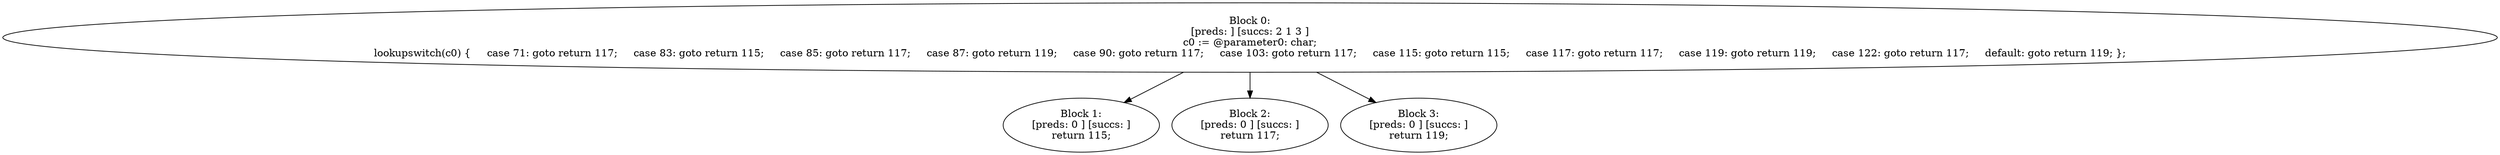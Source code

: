 digraph "unitGraph" {
    "Block 0:
[preds: ] [succs: 2 1 3 ]
c0 := @parameter0: char;
lookupswitch(c0) {     case 71: goto return 117;     case 83: goto return 115;     case 85: goto return 117;     case 87: goto return 119;     case 90: goto return 117;     case 103: goto return 117;     case 115: goto return 115;     case 117: goto return 117;     case 119: goto return 119;     case 122: goto return 117;     default: goto return 119; };
"
    "Block 1:
[preds: 0 ] [succs: ]
return 115;
"
    "Block 2:
[preds: 0 ] [succs: ]
return 117;
"
    "Block 3:
[preds: 0 ] [succs: ]
return 119;
"
    "Block 0:
[preds: ] [succs: 2 1 3 ]
c0 := @parameter0: char;
lookupswitch(c0) {     case 71: goto return 117;     case 83: goto return 115;     case 85: goto return 117;     case 87: goto return 119;     case 90: goto return 117;     case 103: goto return 117;     case 115: goto return 115;     case 117: goto return 117;     case 119: goto return 119;     case 122: goto return 117;     default: goto return 119; };
"->"Block 2:
[preds: 0 ] [succs: ]
return 117;
";
    "Block 0:
[preds: ] [succs: 2 1 3 ]
c0 := @parameter0: char;
lookupswitch(c0) {     case 71: goto return 117;     case 83: goto return 115;     case 85: goto return 117;     case 87: goto return 119;     case 90: goto return 117;     case 103: goto return 117;     case 115: goto return 115;     case 117: goto return 117;     case 119: goto return 119;     case 122: goto return 117;     default: goto return 119; };
"->"Block 1:
[preds: 0 ] [succs: ]
return 115;
";
    "Block 0:
[preds: ] [succs: 2 1 3 ]
c0 := @parameter0: char;
lookupswitch(c0) {     case 71: goto return 117;     case 83: goto return 115;     case 85: goto return 117;     case 87: goto return 119;     case 90: goto return 117;     case 103: goto return 117;     case 115: goto return 115;     case 117: goto return 117;     case 119: goto return 119;     case 122: goto return 117;     default: goto return 119; };
"->"Block 3:
[preds: 0 ] [succs: ]
return 119;
";
}
